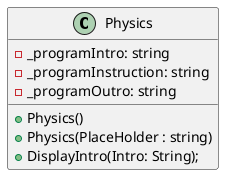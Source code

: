 @startuml FinalProject
' Alright. I believe that I understand the concepts well enough and that I'll be able to make a final project.
' I'm thinking that I want to do a basic simulator for particle motion.
' As of the time of writing this, I have no idea how to make an abstract class in a class diagram but that will change 
' shortly.

' So, my idea is that I'd have the base class and then there will be two levels of derived classes, with the middle level 
' being an abstract class to define the methods that its child classes will use.

' Attributes:
Physics : - _programIntro: string
Physics : - _programInstruction: string
Physics : - _programOutro: string

' Constructors:
Physics : + Physics()
Physics : + Physics(PlaceHolder : string)

' Methods:
Physics : + DisplayIntro(Intro: String);